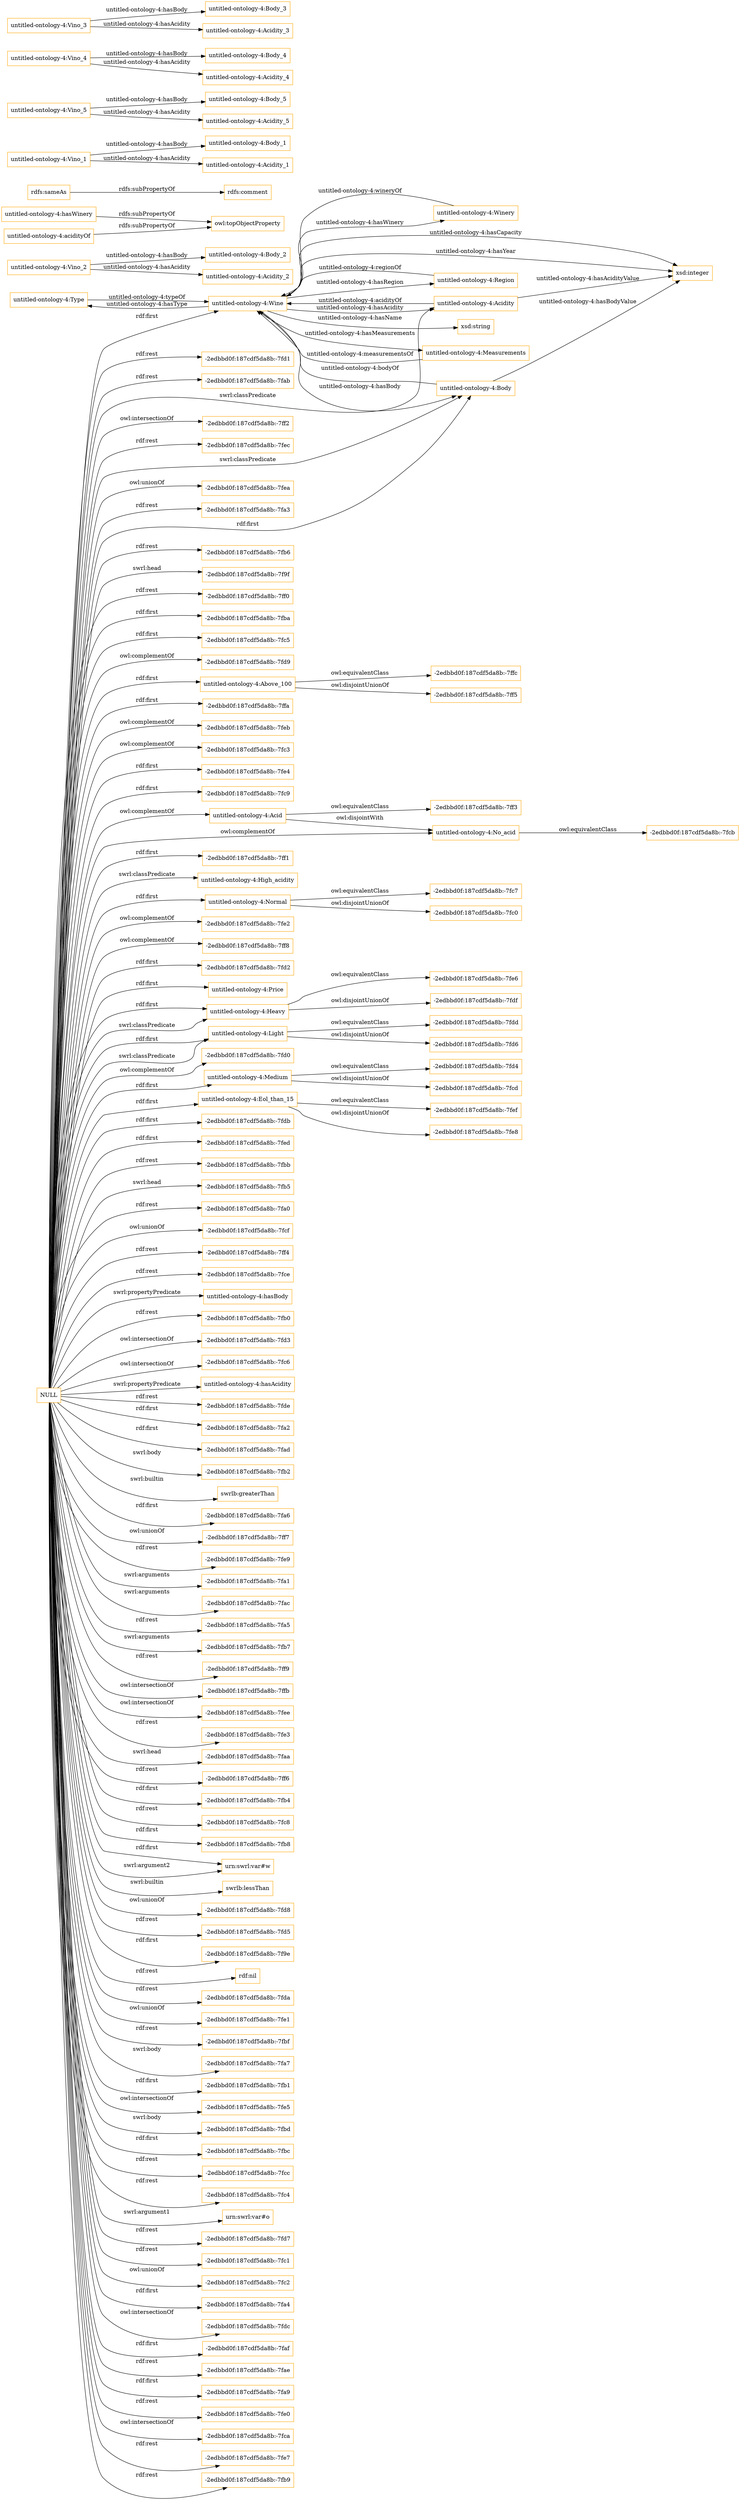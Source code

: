 digraph ar2dtool_diagram { 
rankdir=LR;
size="1501"
node [shape = rectangle, color="orange"]; "untitled-ontology-4:Type" "-2edbbd0f:187cdf5da8b:-7fc5" "-2edbbd0f:187cdf5da8b:-7fd9" "untitled-ontology-4:Above_100" "-2edbbd0f:187cdf5da8b:-7ffa" "-2edbbd0f:187cdf5da8b:-7feb" "untitled-ontology-4:Wine" "-2edbbd0f:187cdf5da8b:-7fd4" "-2edbbd0f:187cdf5da8b:-7fc3" "-2edbbd0f:187cdf5da8b:-7ffc" "-2edbbd0f:187cdf5da8b:-7fcb" "-2edbbd0f:187cdf5da8b:-7fe4" "-2edbbd0f:187cdf5da8b:-7fdd" "-2edbbd0f:187cdf5da8b:-7fc9" "-2edbbd0f:187cdf5da8b:-7fef" "untitled-ontology-4:Measurements" "untitled-ontology-4:No_acid" "-2edbbd0f:187cdf5da8b:-7ff1" "-2edbbd0f:187cdf5da8b:-7fc7" "untitled-ontology-4:High_acidity" "untitled-ontology-4:Region" "untitled-ontology-4:Normal" "-2edbbd0f:187cdf5da8b:-7fe2" "-2edbbd0f:187cdf5da8b:-7ff8" "-2edbbd0f:187cdf5da8b:-7fd2" "untitled-ontology-4:Price" "untitled-ontology-4:Body" "untitled-ontology-4:Heavy" "untitled-ontology-4:Winery" "untitled-ontology-4:Light" "-2edbbd0f:187cdf5da8b:-7fd0" "untitled-ontology-4:Acid" "untitled-ontology-4:Acidity" "untitled-ontology-4:Medium" "untitled-ontology-4:Eol_than_15" "-2edbbd0f:187cdf5da8b:-7fdb" "-2edbbd0f:187cdf5da8b:-7fed" "-2edbbd0f:187cdf5da8b:-7fe6" "-2edbbd0f:187cdf5da8b:-7ff3" ; /*classes style*/
	"NULL" -> "-2edbbd0f:187cdf5da8b:-7fbb" [ label = "rdf:rest" ];
	"NULL" -> "-2edbbd0f:187cdf5da8b:-7fb5" [ label = "swrl:head" ];
	"NULL" -> "-2edbbd0f:187cdf5da8b:-7fa0" [ label = "rdf:rest" ];
	"NULL" -> "-2edbbd0f:187cdf5da8b:-7fe4" [ label = "rdf:first" ];
	"NULL" -> "-2edbbd0f:187cdf5da8b:-7fcf" [ label = "owl:unionOf" ];
	"NULL" -> "-2edbbd0f:187cdf5da8b:-7ff4" [ label = "rdf:rest" ];
	"NULL" -> "-2edbbd0f:187cdf5da8b:-7fce" [ label = "rdf:rest" ];
	"NULL" -> "-2edbbd0f:187cdf5da8b:-7fc3" [ label = "owl:complementOf" ];
	"NULL" -> "-2edbbd0f:187cdf5da8b:-7fd2" [ label = "rdf:first" ];
	"NULL" -> "untitled-ontology-4:hasBody" [ label = "swrl:propertyPredicate" ];
	"NULL" -> "-2edbbd0f:187cdf5da8b:-7fb0" [ label = "rdf:rest" ];
	"NULL" -> "-2edbbd0f:187cdf5da8b:-7fd3" [ label = "owl:intersectionOf" ];
	"NULL" -> "-2edbbd0f:187cdf5da8b:-7fc6" [ label = "owl:intersectionOf" ];
	"NULL" -> "untitled-ontology-4:Acidity" [ label = "swrl:classPredicate" ];
	"NULL" -> "untitled-ontology-4:Above_100" [ label = "rdf:first" ];
	"NULL" -> "untitled-ontology-4:hasAcidity" [ label = "swrl:propertyPredicate" ];
	"NULL" -> "-2edbbd0f:187cdf5da8b:-7fde" [ label = "rdf:rest" ];
	"NULL" -> "-2edbbd0f:187cdf5da8b:-7fa2" [ label = "rdf:first" ];
	"NULL" -> "-2edbbd0f:187cdf5da8b:-7fad" [ label = "rdf:first" ];
	"NULL" -> "-2edbbd0f:187cdf5da8b:-7fb2" [ label = "swrl:body" ];
	"NULL" -> "swrlb:greaterThan" [ label = "swrl:builtin" ];
	"NULL" -> "-2edbbd0f:187cdf5da8b:-7fa6" [ label = "rdf:first" ];
	"NULL" -> "-2edbbd0f:187cdf5da8b:-7ff7" [ label = "owl:unionOf" ];
	"NULL" -> "-2edbbd0f:187cdf5da8b:-7fe9" [ label = "rdf:rest" ];
	"NULL" -> "-2edbbd0f:187cdf5da8b:-7fa1" [ label = "swrl:arguments" ];
	"NULL" -> "untitled-ontology-4:No_acid" [ label = "owl:complementOf" ];
	"NULL" -> "-2edbbd0f:187cdf5da8b:-7ff8" [ label = "owl:complementOf" ];
	"NULL" -> "-2edbbd0f:187cdf5da8b:-7fac" [ label = "swrl:arguments" ];
	"NULL" -> "-2edbbd0f:187cdf5da8b:-7fa5" [ label = "rdf:rest" ];
	"NULL" -> "-2edbbd0f:187cdf5da8b:-7fb7" [ label = "swrl:arguments" ];
	"NULL" -> "untitled-ontology-4:Heavy" [ label = "rdf:first" ];
	"NULL" -> "-2edbbd0f:187cdf5da8b:-7ff9" [ label = "rdf:rest" ];
	"NULL" -> "-2edbbd0f:187cdf5da8b:-7ffb" [ label = "owl:intersectionOf" ];
	"NULL" -> "-2edbbd0f:187cdf5da8b:-7fee" [ label = "owl:intersectionOf" ];
	"NULL" -> "-2edbbd0f:187cdf5da8b:-7fe3" [ label = "rdf:rest" ];
	"NULL" -> "-2edbbd0f:187cdf5da8b:-7fd0" [ label = "owl:complementOf" ];
	"NULL" -> "-2edbbd0f:187cdf5da8b:-7faa" [ label = "swrl:head" ];
	"NULL" -> "-2edbbd0f:187cdf5da8b:-7ff1" [ label = "rdf:first" ];
	"NULL" -> "-2edbbd0f:187cdf5da8b:-7ff6" [ label = "rdf:rest" ];
	"NULL" -> "-2edbbd0f:187cdf5da8b:-7fb4" [ label = "rdf:first" ];
	"NULL" -> "-2edbbd0f:187cdf5da8b:-7fc8" [ label = "rdf:rest" ];
	"NULL" -> "-2edbbd0f:187cdf5da8b:-7fb8" [ label = "rdf:first" ];
	"NULL" -> "-2edbbd0f:187cdf5da8b:-7fed" [ label = "rdf:first" ];
	"NULL" -> "-2edbbd0f:187cdf5da8b:-7fdb" [ label = "rdf:first" ];
	"NULL" -> "urn:swrl:var#w" [ label = "rdf:first" ];
	"NULL" -> "untitled-ontology-4:Eol_than_15" [ label = "rdf:first" ];
	"NULL" -> "untitled-ontology-4:Price" [ label = "rdf:first" ];
	"NULL" -> "untitled-ontology-4:Body" [ label = "swrl:classPredicate" ];
	"NULL" -> "swrlb:lessThan" [ label = "swrl:builtin" ];
	"NULL" -> "-2edbbd0f:187cdf5da8b:-7fd8" [ label = "owl:unionOf" ];
	"NULL" -> "-2edbbd0f:187cdf5da8b:-7feb" [ label = "owl:complementOf" ];
	"NULL" -> "untitled-ontology-4:Acid" [ label = "owl:complementOf" ];
	"NULL" -> "urn:swrl:var#w" [ label = "swrl:argument2" ];
	"NULL" -> "-2edbbd0f:187cdf5da8b:-7fd5" [ label = "rdf:rest" ];
	"NULL" -> "untitled-ontology-4:High_acidity" [ label = "swrl:classPredicate" ];
	"NULL" -> "-2edbbd0f:187cdf5da8b:-7f9e" [ label = "rdf:first" ];
	"NULL" -> "rdf:nil" [ label = "rdf:rest" ];
	"NULL" -> "-2edbbd0f:187cdf5da8b:-7fda" [ label = "rdf:rest" ];
	"NULL" -> "-2edbbd0f:187cdf5da8b:-7fc5" [ label = "rdf:first" ];
	"NULL" -> "-2edbbd0f:187cdf5da8b:-7fe1" [ label = "owl:unionOf" ];
	"NULL" -> "-2edbbd0f:187cdf5da8b:-7fbf" [ label = "rdf:rest" ];
	"NULL" -> "-2edbbd0f:187cdf5da8b:-7fc9" [ label = "rdf:first" ];
	"NULL" -> "untitled-ontology-4:Heavy" [ label = "swrl:classPredicate" ];
	"NULL" -> "-2edbbd0f:187cdf5da8b:-7fa7" [ label = "swrl:body" ];
	"NULL" -> "-2edbbd0f:187cdf5da8b:-7fb1" [ label = "rdf:first" ];
	"NULL" -> "-2edbbd0f:187cdf5da8b:-7fe5" [ label = "owl:intersectionOf" ];
	"NULL" -> "-2edbbd0f:187cdf5da8b:-7fbd" [ label = "swrl:body" ];
	"NULL" -> "-2edbbd0f:187cdf5da8b:-7fbc" [ label = "rdf:first" ];
	"NULL" -> "-2edbbd0f:187cdf5da8b:-7ffa" [ label = "rdf:first" ];
	"NULL" -> "-2edbbd0f:187cdf5da8b:-7fcc" [ label = "rdf:rest" ];
	"NULL" -> "-2edbbd0f:187cdf5da8b:-7fc4" [ label = "rdf:rest" ];
	"NULL" -> "urn:swrl:var#o" [ label = "swrl:argument1" ];
	"NULL" -> "-2edbbd0f:187cdf5da8b:-7fd7" [ label = "rdf:rest" ];
	"NULL" -> "untitled-ontology-4:Light" [ label = "rdf:first" ];
	"NULL" -> "-2edbbd0f:187cdf5da8b:-7fc1" [ label = "rdf:rest" ];
	"NULL" -> "-2edbbd0f:187cdf5da8b:-7fc2" [ label = "owl:unionOf" ];
	"NULL" -> "-2edbbd0f:187cdf5da8b:-7fa4" [ label = "rdf:first" ];
	"NULL" -> "-2edbbd0f:187cdf5da8b:-7fdc" [ label = "owl:intersectionOf" ];
	"NULL" -> "-2edbbd0f:187cdf5da8b:-7faf" [ label = "rdf:first" ];
	"NULL" -> "-2edbbd0f:187cdf5da8b:-7fae" [ label = "rdf:rest" ];
	"NULL" -> "-2edbbd0f:187cdf5da8b:-7fa9" [ label = "rdf:first" ];
	"NULL" -> "-2edbbd0f:187cdf5da8b:-7fe0" [ label = "rdf:rest" ];
	"NULL" -> "-2edbbd0f:187cdf5da8b:-7fd9" [ label = "owl:complementOf" ];
	"NULL" -> "-2edbbd0f:187cdf5da8b:-7fca" [ label = "owl:intersectionOf" ];
	"NULL" -> "-2edbbd0f:187cdf5da8b:-7fe7" [ label = "rdf:rest" ];
	"NULL" -> "untitled-ontology-4:Medium" [ label = "rdf:first" ];
	"NULL" -> "-2edbbd0f:187cdf5da8b:-7fb9" [ label = "rdf:rest" ];
	"NULL" -> "-2edbbd0f:187cdf5da8b:-7fd1" [ label = "rdf:rest" ];
	"NULL" -> "-2edbbd0f:187cdf5da8b:-7fab" [ label = "rdf:rest" ];
	"NULL" -> "-2edbbd0f:187cdf5da8b:-7ff2" [ label = "owl:intersectionOf" ];
	"NULL" -> "-2edbbd0f:187cdf5da8b:-7fe2" [ label = "owl:complementOf" ];
	"NULL" -> "untitled-ontology-4:Body" [ label = "rdf:first" ];
	"NULL" -> "untitled-ontology-4:Normal" [ label = "rdf:first" ];
	"NULL" -> "-2edbbd0f:187cdf5da8b:-7fec" [ label = "rdf:rest" ];
	"NULL" -> "-2edbbd0f:187cdf5da8b:-7fea" [ label = "owl:unionOf" ];
	"NULL" -> "-2edbbd0f:187cdf5da8b:-7fa3" [ label = "rdf:rest" ];
	"NULL" -> "-2edbbd0f:187cdf5da8b:-7fb6" [ label = "rdf:rest" ];
	"NULL" -> "untitled-ontology-4:Light" [ label = "swrl:classPredicate" ];
	"NULL" -> "-2edbbd0f:187cdf5da8b:-7f9f" [ label = "swrl:head" ];
	"NULL" -> "-2edbbd0f:187cdf5da8b:-7ff0" [ label = "rdf:rest" ];
	"NULL" -> "-2edbbd0f:187cdf5da8b:-7fba" [ label = "rdf:first" ];
	"NULL" -> "untitled-ontology-4:Wine" [ label = "rdf:first" ];
	"untitled-ontology-4:Vino_2" -> "untitled-ontology-4:Body_2" [ label = "untitled-ontology-4:hasBody" ];
	"untitled-ontology-4:Vino_2" -> "untitled-ontology-4:Acidity_2" [ label = "untitled-ontology-4:hasAcidity" ];
	"untitled-ontology-4:hasWinery" -> "owl:topObjectProperty" [ label = "rdfs:subPropertyOf" ];
	"rdfs:sameAs" -> "rdfs:comment" [ label = "rdfs:subPropertyOf" ];
	"untitled-ontology-4:Vino_1" -> "untitled-ontology-4:Body_1" [ label = "untitled-ontology-4:hasBody" ];
	"untitled-ontology-4:Vino_1" -> "untitled-ontology-4:Acidity_1" [ label = "untitled-ontology-4:hasAcidity" ];
	"untitled-ontology-4:Vino_5" -> "untitled-ontology-4:Body_5" [ label = "untitled-ontology-4:hasBody" ];
	"untitled-ontology-4:Vino_5" -> "untitled-ontology-4:Acidity_5" [ label = "untitled-ontology-4:hasAcidity" ];
	"untitled-ontology-4:No_acid" -> "-2edbbd0f:187cdf5da8b:-7fcb" [ label = "owl:equivalentClass" ];
	"untitled-ontology-4:Light" -> "-2edbbd0f:187cdf5da8b:-7fd6" [ label = "owl:disjointUnionOf" ];
	"untitled-ontology-4:Light" -> "-2edbbd0f:187cdf5da8b:-7fdd" [ label = "owl:equivalentClass" ];
	"untitled-ontology-4:Vino_4" -> "untitled-ontology-4:Body_4" [ label = "untitled-ontology-4:hasBody" ];
	"untitled-ontology-4:Vino_4" -> "untitled-ontology-4:Acidity_4" [ label = "untitled-ontology-4:hasAcidity" ];
	"untitled-ontology-4:Eol_than_15" -> "-2edbbd0f:187cdf5da8b:-7fe8" [ label = "owl:disjointUnionOf" ];
	"untitled-ontology-4:Eol_than_15" -> "-2edbbd0f:187cdf5da8b:-7fef" [ label = "owl:equivalentClass" ];
	"untitled-ontology-4:Normal" -> "-2edbbd0f:187cdf5da8b:-7fc0" [ label = "owl:disjointUnionOf" ];
	"untitled-ontology-4:Normal" -> "-2edbbd0f:187cdf5da8b:-7fc7" [ label = "owl:equivalentClass" ];
	"untitled-ontology-4:Vino_3" -> "untitled-ontology-4:Body_3" [ label = "untitled-ontology-4:hasBody" ];
	"untitled-ontology-4:Vino_3" -> "untitled-ontology-4:Acidity_3" [ label = "untitled-ontology-4:hasAcidity" ];
	"untitled-ontology-4:Acid" -> "untitled-ontology-4:No_acid" [ label = "owl:disjointWith" ];
	"untitled-ontology-4:Acid" -> "-2edbbd0f:187cdf5da8b:-7ff3" [ label = "owl:equivalentClass" ];
	"untitled-ontology-4:Heavy" -> "-2edbbd0f:187cdf5da8b:-7fdf" [ label = "owl:disjointUnionOf" ];
	"untitled-ontology-4:Heavy" -> "-2edbbd0f:187cdf5da8b:-7fe6" [ label = "owl:equivalentClass" ];
	"untitled-ontology-4:Above_100" -> "-2edbbd0f:187cdf5da8b:-7ff5" [ label = "owl:disjointUnionOf" ];
	"untitled-ontology-4:Above_100" -> "-2edbbd0f:187cdf5da8b:-7ffc" [ label = "owl:equivalentClass" ];
	"untitled-ontology-4:acidityOf" -> "owl:topObjectProperty" [ label = "rdfs:subPropertyOf" ];
	"untitled-ontology-4:Medium" -> "-2edbbd0f:187cdf5da8b:-7fcd" [ label = "owl:disjointUnionOf" ];
	"untitled-ontology-4:Medium" -> "-2edbbd0f:187cdf5da8b:-7fd4" [ label = "owl:equivalentClass" ];
	"untitled-ontology-4:Wine" -> "xsd:integer" [ label = "untitled-ontology-4:hasCapacity" ];
	"untitled-ontology-4:Body" -> "untitled-ontology-4:Wine" [ label = "untitled-ontology-4:bodyOf" ];
	"untitled-ontology-4:Wine" -> "untitled-ontology-4:Region" [ label = "untitled-ontology-4:hasRegion" ];
	"untitled-ontology-4:Wine" -> "untitled-ontology-4:Acidity" [ label = "untitled-ontology-4:hasAcidity" ];
	"untitled-ontology-4:Wine" -> "untitled-ontology-4:Body" [ label = "untitled-ontology-4:hasBody" ];
	"untitled-ontology-4:Wine" -> "untitled-ontology-4:Type" [ label = "untitled-ontology-4:hasType" ];
	"untitled-ontology-4:Measurements" -> "untitled-ontology-4:Wine" [ label = "untitled-ontology-4:measurementsOf" ];
	"untitled-ontology-4:Winery" -> "untitled-ontology-4:Wine" [ label = "untitled-ontology-4:wineryOf" ];
	"untitled-ontology-4:Region" -> "untitled-ontology-4:Wine" [ label = "untitled-ontology-4:regionOf" ];
	"untitled-ontology-4:Type" -> "untitled-ontology-4:Wine" [ label = "untitled-ontology-4:typeOf" ];
	"untitled-ontology-4:Wine" -> "untitled-ontology-4:Winery" [ label = "untitled-ontology-4:hasWinery" ];
	"untitled-ontology-4:Wine" -> "untitled-ontology-4:Measurements" [ label = "untitled-ontology-4:hasMeasurements" ];
	"untitled-ontology-4:Body" -> "xsd:integer" [ label = "untitled-ontology-4:hasBodyValue" ];
	"untitled-ontology-4:Acidity" -> "xsd:integer" [ label = "untitled-ontology-4:hasAcidityValue" ];
	"untitled-ontology-4:Wine" -> "xsd:integer" [ label = "untitled-ontology-4:hasYear" ];
	"untitled-ontology-4:Acidity" -> "untitled-ontology-4:Wine" [ label = "untitled-ontology-4:acidityOf" ];
	"untitled-ontology-4:Wine" -> "xsd:string" [ label = "untitled-ontology-4:hasName" ];

}
